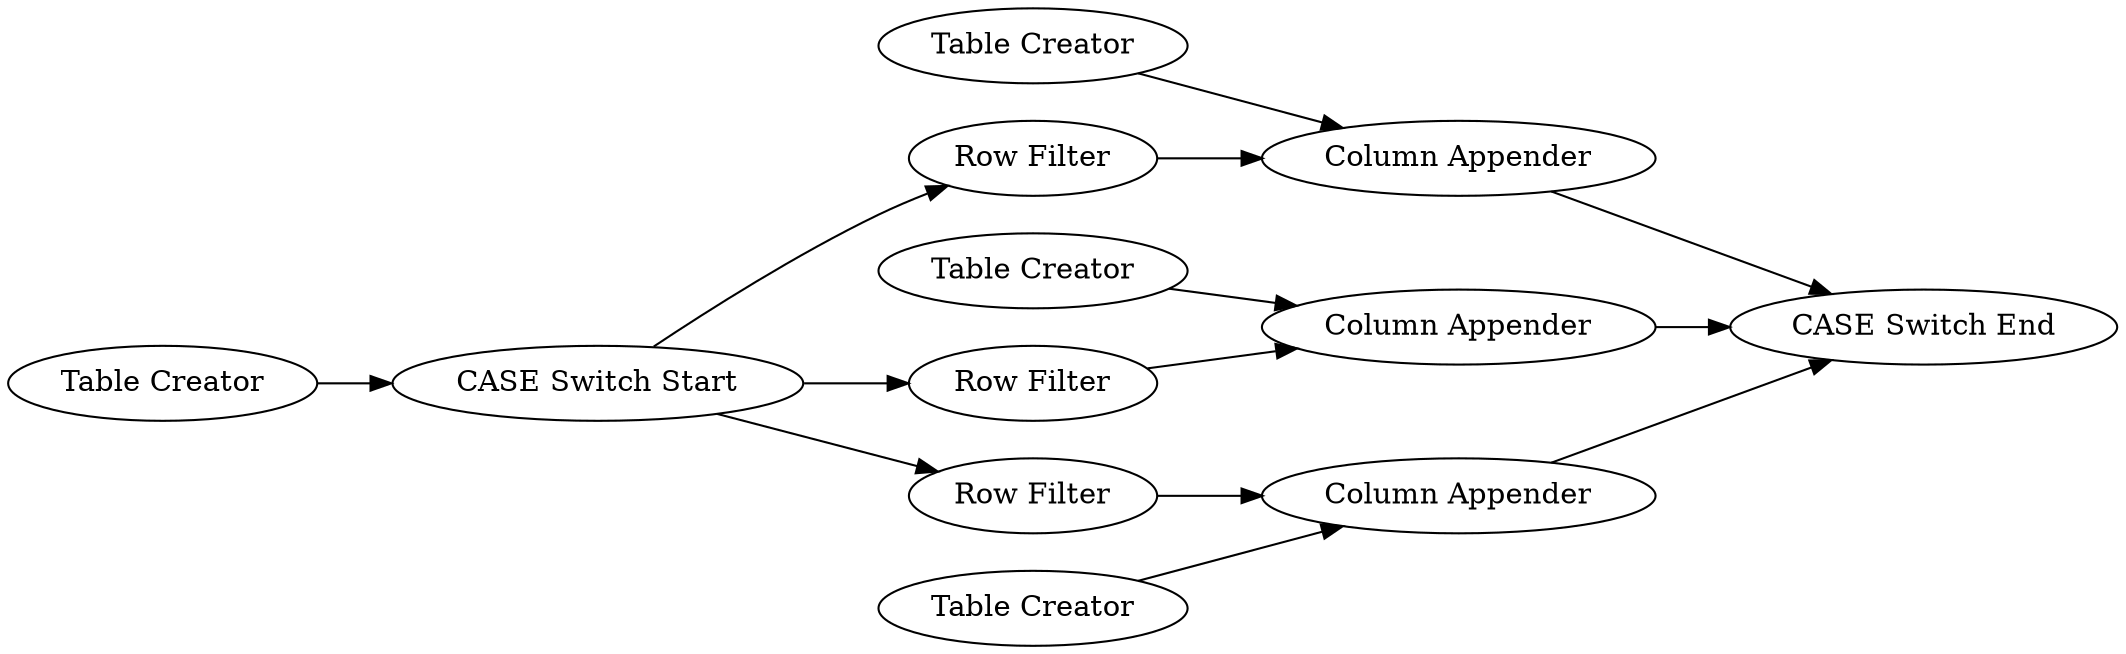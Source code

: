 digraph {
	"-4364947612257475045_12" [label="Table Creator"]
	"-4364947612257475045_6" [label="Column Appender"]
	"-4364947612257475045_14" [label="CASE Switch End"]
	"-4364947612257475045_11" [label="Row Filter"]
	"-4364947612257475045_13" [label="Column Appender"]
	"-4364947612257475045_7" [label="Row Filter"]
	"-4364947612257475045_4" [label="CASE Switch Start"]
	"-4364947612257475045_8" [label="Row Filter"]
	"-4364947612257475045_5" [label="Table Creator"]
	"-4364947612257475045_9" [label="Table Creator"]
	"-4364947612257475045_10" [label="Column Appender"]
	"-4364947612257475045_1" [label="Table Creator"]
	"-4364947612257475045_5" -> "-4364947612257475045_6"
	"-4364947612257475045_4" -> "-4364947612257475045_11"
	"-4364947612257475045_8" -> "-4364947612257475045_10"
	"-4364947612257475045_12" -> "-4364947612257475045_13"
	"-4364947612257475045_9" -> "-4364947612257475045_10"
	"-4364947612257475045_11" -> "-4364947612257475045_13"
	"-4364947612257475045_7" -> "-4364947612257475045_6"
	"-4364947612257475045_13" -> "-4364947612257475045_14"
	"-4364947612257475045_6" -> "-4364947612257475045_14"
	"-4364947612257475045_1" -> "-4364947612257475045_4"
	"-4364947612257475045_4" -> "-4364947612257475045_8"
	"-4364947612257475045_4" -> "-4364947612257475045_7"
	"-4364947612257475045_10" -> "-4364947612257475045_14"
	rankdir=LR
}
